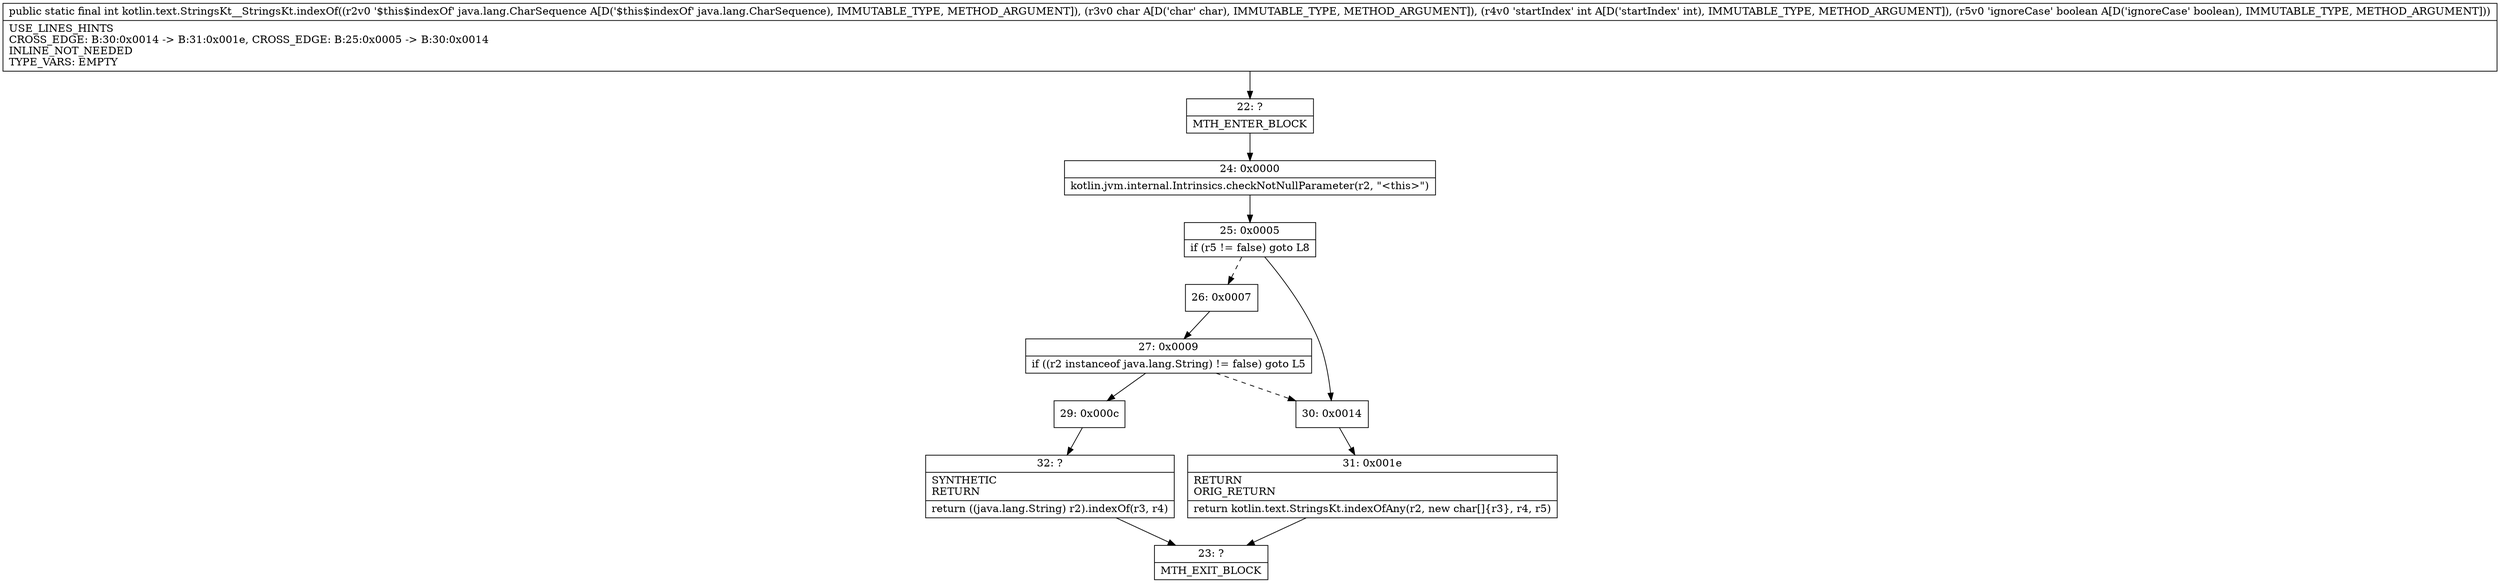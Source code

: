 digraph "CFG forkotlin.text.StringsKt__StringsKt.indexOf(Ljava\/lang\/CharSequence;CIZ)I" {
Node_22 [shape=record,label="{22\:\ ?|MTH_ENTER_BLOCK\l}"];
Node_24 [shape=record,label="{24\:\ 0x0000|kotlin.jvm.internal.Intrinsics.checkNotNullParameter(r2, \"\<this\>\")\l}"];
Node_25 [shape=record,label="{25\:\ 0x0005|if (r5 != false) goto L8\l}"];
Node_26 [shape=record,label="{26\:\ 0x0007}"];
Node_27 [shape=record,label="{27\:\ 0x0009|if ((r2 instanceof java.lang.String) != false) goto L5\l}"];
Node_29 [shape=record,label="{29\:\ 0x000c}"];
Node_32 [shape=record,label="{32\:\ ?|SYNTHETIC\lRETURN\l|return ((java.lang.String) r2).indexOf(r3, r4)\l}"];
Node_23 [shape=record,label="{23\:\ ?|MTH_EXIT_BLOCK\l}"];
Node_30 [shape=record,label="{30\:\ 0x0014}"];
Node_31 [shape=record,label="{31\:\ 0x001e|RETURN\lORIG_RETURN\l|return kotlin.text.StringsKt.indexOfAny(r2, new char[]\{r3\}, r4, r5)\l}"];
MethodNode[shape=record,label="{public static final int kotlin.text.StringsKt__StringsKt.indexOf((r2v0 '$this$indexOf' java.lang.CharSequence A[D('$this$indexOf' java.lang.CharSequence), IMMUTABLE_TYPE, METHOD_ARGUMENT]), (r3v0 char A[D('char' char), IMMUTABLE_TYPE, METHOD_ARGUMENT]), (r4v0 'startIndex' int A[D('startIndex' int), IMMUTABLE_TYPE, METHOD_ARGUMENT]), (r5v0 'ignoreCase' boolean A[D('ignoreCase' boolean), IMMUTABLE_TYPE, METHOD_ARGUMENT]))  | USE_LINES_HINTS\lCROSS_EDGE: B:30:0x0014 \-\> B:31:0x001e, CROSS_EDGE: B:25:0x0005 \-\> B:30:0x0014\lINLINE_NOT_NEEDED\lTYPE_VARS: EMPTY\l}"];
MethodNode -> Node_22;Node_22 -> Node_24;
Node_24 -> Node_25;
Node_25 -> Node_26[style=dashed];
Node_25 -> Node_30;
Node_26 -> Node_27;
Node_27 -> Node_29;
Node_27 -> Node_30[style=dashed];
Node_29 -> Node_32;
Node_32 -> Node_23;
Node_30 -> Node_31;
Node_31 -> Node_23;
}

